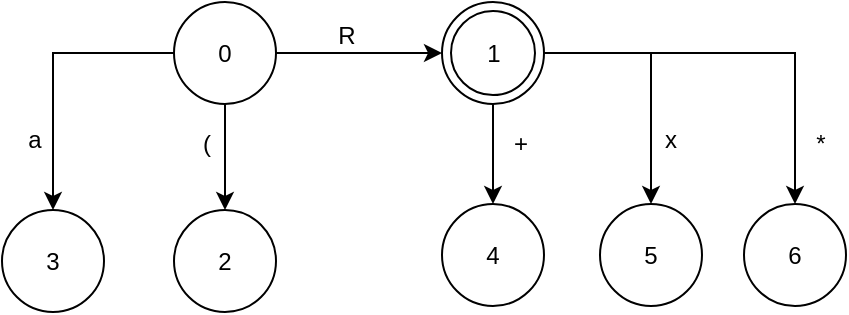 <mxfile version="21.1.6" type="github">
  <diagram name="第 1 页" id="uB7P6T-O3PmjdQm_OVVY">
    <mxGraphModel dx="811" dy="346" grid="0" gridSize="10" guides="1" tooltips="1" connect="1" arrows="1" fold="1" page="1" pageScale="1" pageWidth="827" pageHeight="1169" math="0" shadow="0">
      <root>
        <mxCell id="0" />
        <mxCell id="1" parent="0" />
        <mxCell id="8bzO6L4Pk_FPj2AIlJsW-3" style="edgeStyle=orthogonalEdgeStyle;rounded=0;orthogonalLoop=1;jettySize=auto;html=1;" edge="1" parent="1" source="8bzO6L4Pk_FPj2AIlJsW-1" target="8bzO6L4Pk_FPj2AIlJsW-2">
          <mxGeometry relative="1" as="geometry" />
        </mxCell>
        <mxCell id="8bzO6L4Pk_FPj2AIlJsW-9" style="edgeStyle=orthogonalEdgeStyle;rounded=0;orthogonalLoop=1;jettySize=auto;html=1;" edge="1" parent="1" source="8bzO6L4Pk_FPj2AIlJsW-1" target="8bzO6L4Pk_FPj2AIlJsW-8">
          <mxGeometry relative="1" as="geometry" />
        </mxCell>
        <mxCell id="8bzO6L4Pk_FPj2AIlJsW-12" style="edgeStyle=orthogonalEdgeStyle;rounded=0;orthogonalLoop=1;jettySize=auto;html=1;" edge="1" parent="1" source="8bzO6L4Pk_FPj2AIlJsW-1" target="8bzO6L4Pk_FPj2AIlJsW-11">
          <mxGeometry relative="1" as="geometry" />
        </mxCell>
        <mxCell id="8bzO6L4Pk_FPj2AIlJsW-1" value="0" style="ellipse;whiteSpace=wrap;html=1;aspect=fixed;" vertex="1" parent="1">
          <mxGeometry x="126" y="101" width="51" height="51" as="geometry" />
        </mxCell>
        <mxCell id="8bzO6L4Pk_FPj2AIlJsW-17" style="edgeStyle=orthogonalEdgeStyle;rounded=0;orthogonalLoop=1;jettySize=auto;html=1;" edge="1" parent="1" source="8bzO6L4Pk_FPj2AIlJsW-2" target="8bzO6L4Pk_FPj2AIlJsW-16">
          <mxGeometry relative="1" as="geometry" />
        </mxCell>
        <mxCell id="8bzO6L4Pk_FPj2AIlJsW-21" style="edgeStyle=orthogonalEdgeStyle;rounded=0;orthogonalLoop=1;jettySize=auto;html=1;" edge="1" parent="1" source="8bzO6L4Pk_FPj2AIlJsW-2" target="8bzO6L4Pk_FPj2AIlJsW-20">
          <mxGeometry relative="1" as="geometry" />
        </mxCell>
        <mxCell id="8bzO6L4Pk_FPj2AIlJsW-25" style="edgeStyle=orthogonalEdgeStyle;rounded=0;orthogonalLoop=1;jettySize=auto;html=1;" edge="1" parent="1" source="8bzO6L4Pk_FPj2AIlJsW-2" target="8bzO6L4Pk_FPj2AIlJsW-24">
          <mxGeometry relative="1" as="geometry" />
        </mxCell>
        <mxCell id="8bzO6L4Pk_FPj2AIlJsW-2" value="1" style="ellipse;whiteSpace=wrap;html=1;aspect=fixed;" vertex="1" parent="1">
          <mxGeometry x="260" y="101" width="51" height="51" as="geometry" />
        </mxCell>
        <mxCell id="8bzO6L4Pk_FPj2AIlJsW-5" value="R" style="text;html=1;align=center;verticalAlign=middle;resizable=0;points=[];autosize=1;strokeColor=none;fillColor=none;" vertex="1" parent="1">
          <mxGeometry x="198" y="105" width="27" height="26" as="geometry" />
        </mxCell>
        <mxCell id="8bzO6L4Pk_FPj2AIlJsW-6" value="1" style="ellipse;whiteSpace=wrap;html=1;aspect=fixed;" vertex="1" parent="1">
          <mxGeometry x="264.5" y="105.5" width="42" height="42" as="geometry" />
        </mxCell>
        <mxCell id="8bzO6L4Pk_FPj2AIlJsW-8" value="2" style="ellipse;whiteSpace=wrap;html=1;aspect=fixed;" vertex="1" parent="1">
          <mxGeometry x="126" y="205" width="51" height="51" as="geometry" />
        </mxCell>
        <mxCell id="8bzO6L4Pk_FPj2AIlJsW-10" value="(" style="text;html=1;align=center;verticalAlign=middle;resizable=0;points=[];autosize=1;strokeColor=none;fillColor=none;" vertex="1" parent="1">
          <mxGeometry x="131" y="159" width="22" height="26" as="geometry" />
        </mxCell>
        <mxCell id="8bzO6L4Pk_FPj2AIlJsW-11" value="3" style="ellipse;whiteSpace=wrap;html=1;aspect=fixed;" vertex="1" parent="1">
          <mxGeometry x="40" y="205" width="51" height="51" as="geometry" />
        </mxCell>
        <mxCell id="8bzO6L4Pk_FPj2AIlJsW-13" value="a" style="text;html=1;align=center;verticalAlign=middle;resizable=0;points=[];autosize=1;strokeColor=none;fillColor=none;" vertex="1" parent="1">
          <mxGeometry x="43" y="157" width="25" height="26" as="geometry" />
        </mxCell>
        <mxCell id="8bzO6L4Pk_FPj2AIlJsW-16" value="4" style="ellipse;whiteSpace=wrap;html=1;aspect=fixed;" vertex="1" parent="1">
          <mxGeometry x="260" y="202" width="51" height="51" as="geometry" />
        </mxCell>
        <mxCell id="8bzO6L4Pk_FPj2AIlJsW-20" value="5" style="ellipse;whiteSpace=wrap;html=1;aspect=fixed;" vertex="1" parent="1">
          <mxGeometry x="339" y="202" width="51" height="51" as="geometry" />
        </mxCell>
        <mxCell id="8bzO6L4Pk_FPj2AIlJsW-22" value="+" style="text;html=1;align=center;verticalAlign=middle;resizable=0;points=[];autosize=1;strokeColor=none;fillColor=none;" vertex="1" parent="1">
          <mxGeometry x="286" y="159" width="25" height="26" as="geometry" />
        </mxCell>
        <mxCell id="8bzO6L4Pk_FPj2AIlJsW-23" value="x" style="text;html=1;align=center;verticalAlign=middle;resizable=0;points=[];autosize=1;strokeColor=none;fillColor=none;" vertex="1" parent="1">
          <mxGeometry x="362" y="157" width="24" height="26" as="geometry" />
        </mxCell>
        <mxCell id="8bzO6L4Pk_FPj2AIlJsW-24" value="6" style="ellipse;whiteSpace=wrap;html=1;aspect=fixed;" vertex="1" parent="1">
          <mxGeometry x="411" y="202" width="51" height="51" as="geometry" />
        </mxCell>
        <mxCell id="8bzO6L4Pk_FPj2AIlJsW-26" value="*" style="text;html=1;align=center;verticalAlign=middle;resizable=0;points=[];autosize=1;strokeColor=none;fillColor=none;" vertex="1" parent="1">
          <mxGeometry x="437" y="159" width="23" height="26" as="geometry" />
        </mxCell>
      </root>
    </mxGraphModel>
  </diagram>
</mxfile>
